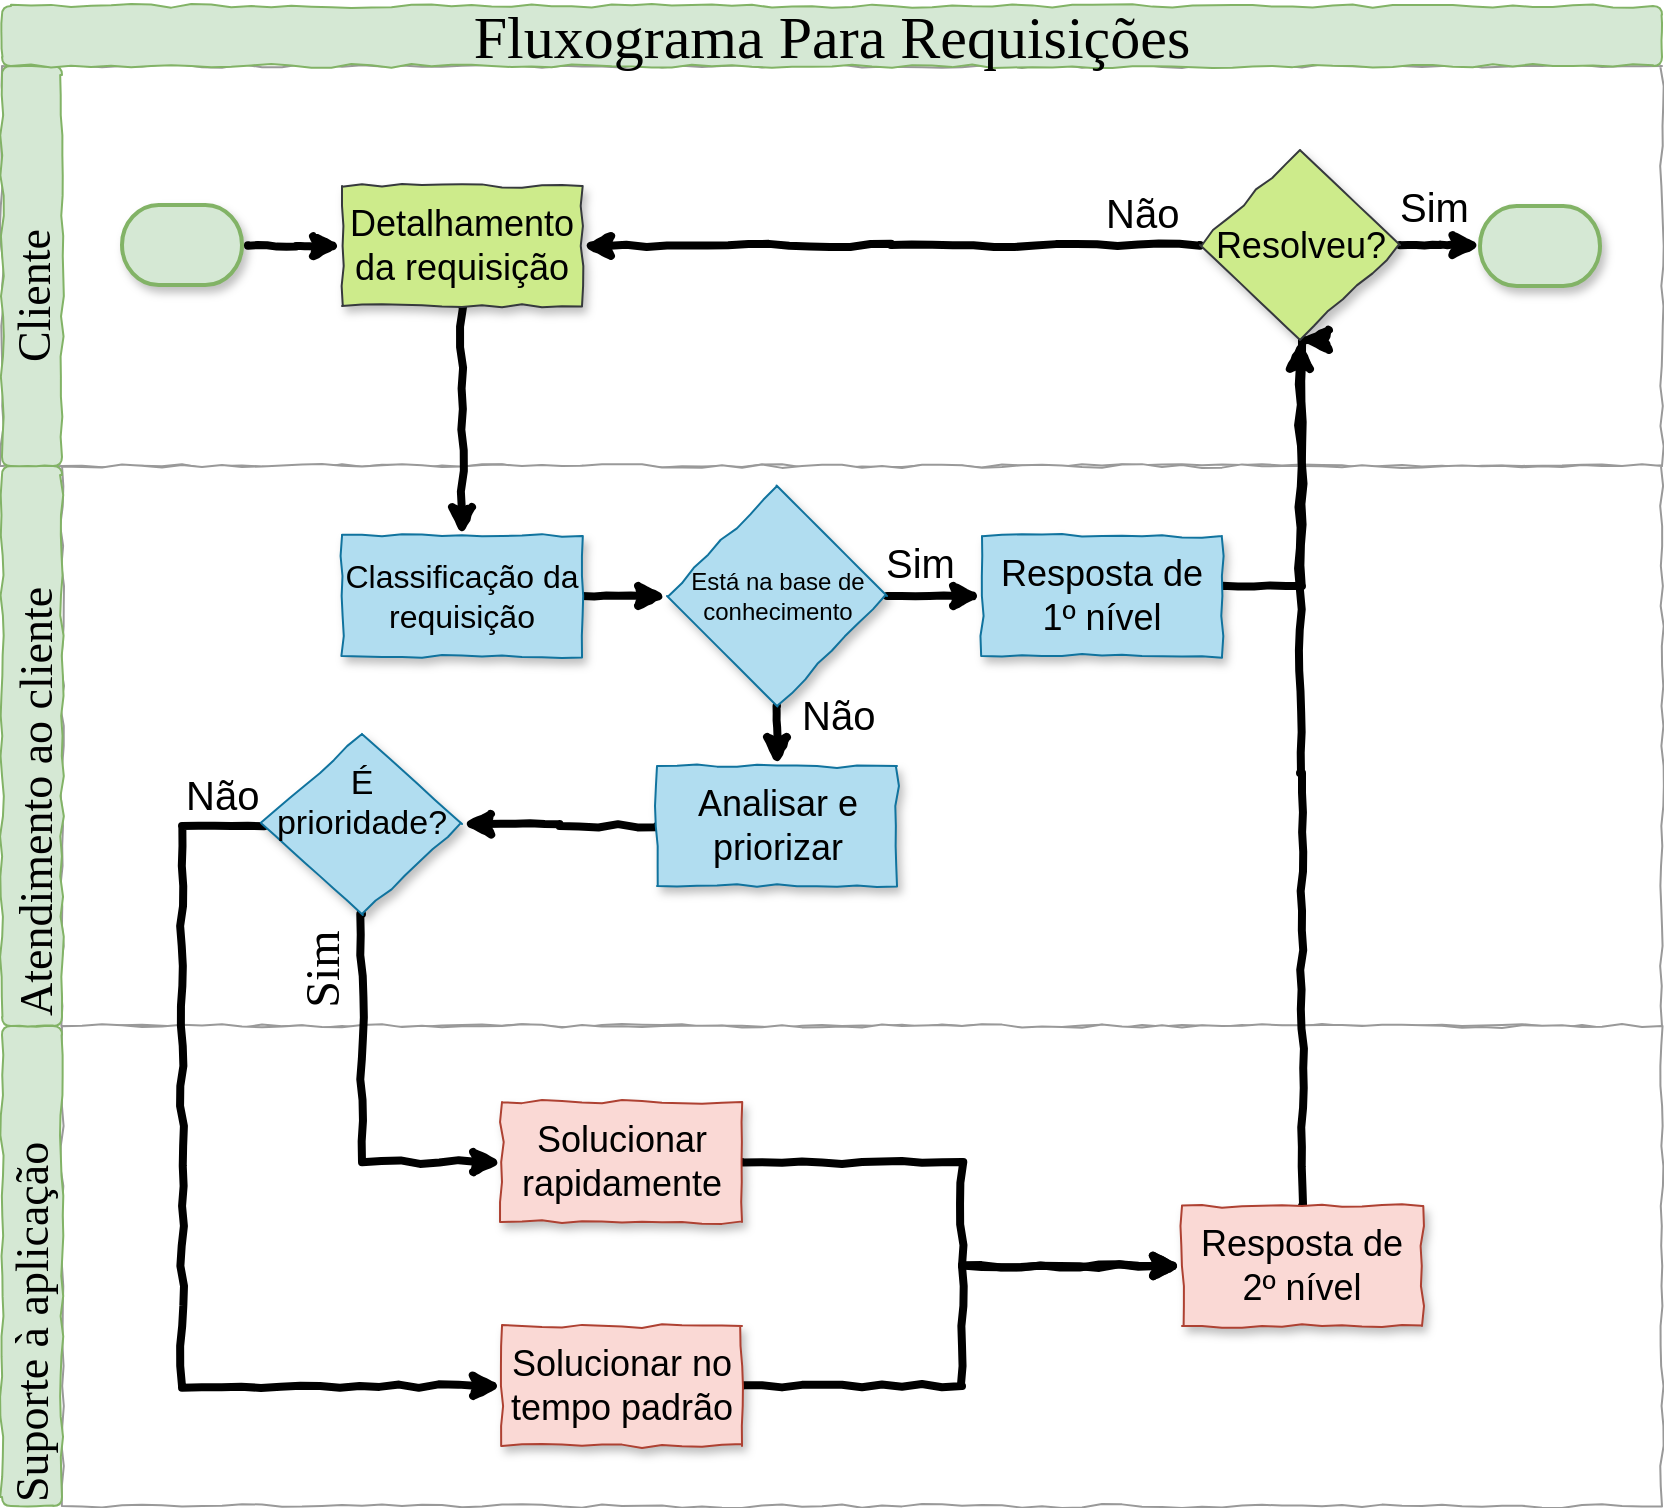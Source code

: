 <mxfile version="12.3.6" type="device" pages="1"><diagram id="u2ItYLWFxyEGp9QPwiY6" name="Page-1"><mxGraphModel dx="1736" dy="2055" grid="1" gridSize="10" guides="1" tooltips="1" connect="1" arrows="1" fold="1" page="1" pageScale="1" pageWidth="827" pageHeight="1169" math="0" shadow="0"><root><mxCell id="0"/><mxCell id="1" parent="0"/><mxCell id="tcDZXr_fKvX9FbTZ3wrO-1" value="" style="rounded=0;whiteSpace=wrap;html=1;comic=1;strokeColor=#999999;" parent="1" vertex="1"><mxGeometry x="370" y="20" width="830" height="200" as="geometry"/></mxCell><mxCell id="tcDZXr_fKvX9FbTZ3wrO-2" value="" style="rounded=0;whiteSpace=wrap;html=1;comic=1;strokeColor=#999999;" parent="1" vertex="1"><mxGeometry x="400" y="220" width="800" height="280" as="geometry"/></mxCell><mxCell id="tcDZXr_fKvX9FbTZ3wrO-3" value="" style="rounded=0;whiteSpace=wrap;html=1;comic=1;strokeColor=#999999;" parent="1" vertex="1"><mxGeometry x="400" y="500" width="800" height="240" as="geometry"/></mxCell><mxCell id="tcDZXr_fKvX9FbTZ3wrO-4" value="" style="rounded=1;whiteSpace=wrap;html=1;comic=1;fillColor=#d5e8d4;strokeColor=#82b366;" parent="1" vertex="1"><mxGeometry x="370" y="500" width="30" height="240" as="geometry"/></mxCell><mxCell id="tcDZXr_fKvX9FbTZ3wrO-6" value="" style="rounded=1;whiteSpace=wrap;html=1;comic=1;fillColor=#d5e8d4;strokeColor=#82b366;" parent="1" vertex="1"><mxGeometry x="370" y="220" width="30" height="280" as="geometry"/></mxCell><mxCell id="tcDZXr_fKvX9FbTZ3wrO-7" value="" style="rounded=1;whiteSpace=wrap;html=1;comic=1;fillColor=#d5e8d4;strokeColor=#82b366;gradientColor=none;" parent="1" vertex="1"><mxGeometry x="370" y="20" width="30" height="200" as="geometry"/></mxCell><mxCell id="tcDZXr_fKvX9FbTZ3wrO-8" value="&lt;font style=&quot;font-size: 23px&quot;&gt;Cliente&lt;/font&gt;" style="text;html=1;resizable=0;points=[];autosize=1;align=left;verticalAlign=top;spacingTop=-4;rotation=-90;fontFamily=Verdana;" parent="1" vertex="1"><mxGeometry x="330" y="110" width="100" height="20" as="geometry"/></mxCell><mxCell id="tcDZXr_fKvX9FbTZ3wrO-9" value="&lt;font style=&quot;font-size: 23px&quot; face=&quot;Verdana&quot;&gt;Atendimento ao cliente&lt;/font&gt;" style="text;html=1;resizable=0;points=[];autosize=1;align=left;verticalAlign=top;spacingTop=-4;rotation=-90;fontSize=21;" parent="1" vertex="1"><mxGeometry x="246" y="342" width="280" height="30" as="geometry"/></mxCell><mxCell id="tcDZXr_fKvX9FbTZ3wrO-10" value="&lt;font style=&quot;font-size: 23px&quot; face=&quot;Verdana&quot;&gt;Suporte à aplicação&lt;/font&gt;" style="text;html=1;resizable=0;points=[];autosize=1;align=left;verticalAlign=top;spacingTop=-4;rotation=-90;rounded=1;" parent="1" vertex="1"><mxGeometry x="259" y="610" width="240" height="20" as="geometry"/></mxCell><mxCell id="tcDZXr_fKvX9FbTZ3wrO-14" style="edgeStyle=orthogonalEdgeStyle;rounded=0;orthogonalLoop=1;jettySize=auto;html=1;entryX=0;entryY=0.5;entryDx=0;entryDy=0;comic=1;strokeWidth=4;" parent="1" target="tcDZXr_fKvX9FbTZ3wrO-12" edge="1"><mxGeometry relative="1" as="geometry"><mxPoint x="493" y="109.667" as="sourcePoint"/></mxGeometry></mxCell><mxCell id="tcDZXr_fKvX9FbTZ3wrO-20" style="edgeStyle=orthogonalEdgeStyle;rounded=0;orthogonalLoop=1;jettySize=auto;html=1;comic=1;strokeWidth=4;" parent="1" source="tcDZXr_fKvX9FbTZ3wrO-12" target="tcDZXr_fKvX9FbTZ3wrO-15" edge="1"><mxGeometry relative="1" as="geometry"/></mxCell><mxCell id="tcDZXr_fKvX9FbTZ3wrO-12" value="&lt;font style=&quot;font-size: 18px&quot;&gt;Detalhamento da requisição&lt;/font&gt;" style="rounded=0;whiteSpace=wrap;html=1;shadow=1;comic=1;fillColor=#cdeb8b;strokeColor=#36393d;" parent="1" vertex="1"><mxGeometry x="540" y="80" width="120" height="60" as="geometry"/></mxCell><mxCell id="tcDZXr_fKvX9FbTZ3wrO-13" style="edgeStyle=orthogonalEdgeStyle;rounded=0;orthogonalLoop=1;jettySize=auto;html=1;exitX=0.5;exitY=1;exitDx=0;exitDy=0;exitPerimeter=0;" parent="1" edge="1"><mxGeometry relative="1" as="geometry"><mxPoint x="453" y="124.667" as="sourcePoint"/><mxPoint x="453" y="125.0" as="targetPoint"/></mxGeometry></mxCell><mxCell id="tcDZXr_fKvX9FbTZ3wrO-19" style="edgeStyle=orthogonalEdgeStyle;rounded=0;orthogonalLoop=1;jettySize=auto;html=1;entryX=0;entryY=0.5;entryDx=0;entryDy=0;comic=1;strokeWidth=4;" parent="1" source="tcDZXr_fKvX9FbTZ3wrO-15" target="tcDZXr_fKvX9FbTZ3wrO-17" edge="1"><mxGeometry relative="1" as="geometry"/></mxCell><mxCell id="tcDZXr_fKvX9FbTZ3wrO-15" value="&lt;font style=&quot;font-size: 16px&quot;&gt;Classificação da requisição&lt;/font&gt;" style="rounded=0;whiteSpace=wrap;html=1;shadow=1;comic=1;fillColor=#b1ddf0;strokeColor=#10739e;" parent="1" vertex="1"><mxGeometry x="540" y="255" width="120" height="60" as="geometry"/></mxCell><mxCell id="tcDZXr_fKvX9FbTZ3wrO-22" style="edgeStyle=orthogonalEdgeStyle;rounded=0;orthogonalLoop=1;jettySize=auto;html=1;comic=1;strokeWidth=4;" parent="1" source="tcDZXr_fKvX9FbTZ3wrO-17" target="tcDZXr_fKvX9FbTZ3wrO-21" edge="1"><mxGeometry relative="1" as="geometry"/></mxCell><mxCell id="z_y-YtV2QEBlshbPkjac-4" style="edgeStyle=orthogonalEdgeStyle;rounded=0;orthogonalLoop=1;jettySize=auto;html=1;exitX=0.5;exitY=1;exitDx=0;exitDy=0;entryX=0.5;entryY=0;entryDx=0;entryDy=0;fontSize=14;comic=1;strokeWidth=4;" edge="1" parent="1" source="tcDZXr_fKvX9FbTZ3wrO-17" target="tcDZXr_fKvX9FbTZ3wrO-27"><mxGeometry relative="1" as="geometry"/></mxCell><mxCell id="tcDZXr_fKvX9FbTZ3wrO-17" value="Está na base de &lt;br&gt;conhecimento" style="rhombus;whiteSpace=wrap;html=1;shadow=1;comic=1;fillColor=#b1ddf0;strokeColor=#10739e;" parent="1" vertex="1"><mxGeometry x="702.5" y="230" width="110" height="110" as="geometry"/></mxCell><mxCell id="tcDZXr_fKvX9FbTZ3wrO-26" style="edgeStyle=orthogonalEdgeStyle;rounded=0;orthogonalLoop=1;jettySize=auto;html=1;entryX=0.5;entryY=1;entryDx=0;entryDy=0;comic=1;strokeWidth=4;" parent="1" source="tcDZXr_fKvX9FbTZ3wrO-21" target="tcDZXr_fKvX9FbTZ3wrO-23" edge="1"><mxGeometry relative="1" as="geometry"><Array as="points"><mxPoint x="1020" y="280"/></Array></mxGeometry></mxCell><mxCell id="tcDZXr_fKvX9FbTZ3wrO-21" value="&lt;font style=&quot;font-size: 18px&quot;&gt;Resposta de 1º nível&lt;/font&gt;" style="rounded=0;whiteSpace=wrap;html=1;shadow=1;comic=1;fillColor=#b1ddf0;strokeColor=#10739e;" parent="1" vertex="1"><mxGeometry x="860" y="255" width="120" height="60" as="geometry"/></mxCell><mxCell id="tcDZXr_fKvX9FbTZ3wrO-24" style="edgeStyle=orthogonalEdgeStyle;rounded=0;orthogonalLoop=1;jettySize=auto;html=1;entryX=1;entryY=0.5;entryDx=0;entryDy=0;comic=1;strokeWidth=4;" parent="1" source="tcDZXr_fKvX9FbTZ3wrO-23" target="tcDZXr_fKvX9FbTZ3wrO-12" edge="1"><mxGeometry relative="1" as="geometry"/></mxCell><mxCell id="tcDZXr_fKvX9FbTZ3wrO-25" style="edgeStyle=orthogonalEdgeStyle;rounded=0;orthogonalLoop=1;jettySize=auto;html=1;entryX=0;entryY=0.5;entryDx=0;entryDy=0;entryPerimeter=0;comic=1;strokeWidth=4;" parent="1" source="tcDZXr_fKvX9FbTZ3wrO-23" edge="1"><mxGeometry relative="1" as="geometry"><mxPoint x="1109.667" y="109.667" as="targetPoint"/></mxGeometry></mxCell><mxCell id="tcDZXr_fKvX9FbTZ3wrO-23" value="&lt;font style=&quot;font-size: 18px&quot;&gt;Resolveu?&amp;nbsp;&lt;/font&gt;" style="rhombus;whiteSpace=wrap;html=1;shadow=1;comic=1;fillColor=#cdeb8b;strokeColor=#36393d;fontSize=14;align=right;" parent="1" vertex="1"><mxGeometry x="969" y="62" width="100" height="95" as="geometry"/></mxCell><mxCell id="tcDZXr_fKvX9FbTZ3wrO-30" style="edgeStyle=orthogonalEdgeStyle;rounded=0;orthogonalLoop=1;jettySize=auto;html=1;entryX=1;entryY=0.5;entryDx=0;entryDy=0;comic=1;strokeWidth=4;" parent="1" source="tcDZXr_fKvX9FbTZ3wrO-27" target="tcDZXr_fKvX9FbTZ3wrO-28" edge="1"><mxGeometry relative="1" as="geometry"/></mxCell><mxCell id="tcDZXr_fKvX9FbTZ3wrO-27" value="&lt;font style=&quot;font-size: 18px&quot;&gt;Analisar e priorizar&lt;/font&gt;" style="rounded=0;whiteSpace=wrap;html=1;shadow=1;comic=1;fillColor=#b1ddf0;strokeColor=#10739e;" parent="1" vertex="1"><mxGeometry x="697.5" y="370" width="120" height="60" as="geometry"/></mxCell><mxCell id="tcDZXr_fKvX9FbTZ3wrO-32" style="edgeStyle=orthogonalEdgeStyle;rounded=0;orthogonalLoop=1;jettySize=auto;html=1;entryX=0;entryY=0.5;entryDx=0;entryDy=0;comic=1;strokeWidth=4;" parent="1" source="tcDZXr_fKvX9FbTZ3wrO-28" target="tcDZXr_fKvX9FbTZ3wrO-31" edge="1"><mxGeometry relative="1" as="geometry"><Array as="points"><mxPoint x="550" y="568"/></Array></mxGeometry></mxCell><mxCell id="tcDZXr_fKvX9FbTZ3wrO-34" style="edgeStyle=orthogonalEdgeStyle;rounded=0;orthogonalLoop=1;jettySize=auto;html=1;entryX=0;entryY=0.5;entryDx=0;entryDy=0;comic=1;strokeWidth=4;" parent="1" source="tcDZXr_fKvX9FbTZ3wrO-28" target="tcDZXr_fKvX9FbTZ3wrO-33" edge="1"><mxGeometry relative="1" as="geometry"><Array as="points"><mxPoint x="460" y="400"/><mxPoint x="460" y="680"/></Array></mxGeometry></mxCell><mxCell id="tcDZXr_fKvX9FbTZ3wrO-28" value="&lt;font style=&quot;font-size: 17px&quot;&gt;É prioridade?&lt;br&gt;&lt;br&gt;&lt;/font&gt;" style="rhombus;whiteSpace=wrap;html=1;shadow=1;comic=1;fillColor=#b1ddf0;strokeColor=#10739e;fontSize=14;" parent="1" vertex="1"><mxGeometry x="500" y="354" width="100" height="90" as="geometry"/></mxCell><mxCell id="tcDZXr_fKvX9FbTZ3wrO-37" style="edgeStyle=orthogonalEdgeStyle;rounded=0;orthogonalLoop=1;jettySize=auto;html=1;entryX=0;entryY=0.5;entryDx=0;entryDy=0;comic=1;strokeWidth=4;" parent="1" source="tcDZXr_fKvX9FbTZ3wrO-31" target="tcDZXr_fKvX9FbTZ3wrO-35" edge="1"><mxGeometry relative="1" as="geometry"/></mxCell><mxCell id="tcDZXr_fKvX9FbTZ3wrO-31" value="&lt;font style=&quot;font-size: 18px&quot;&gt;Solucionar rapidamente&lt;/font&gt;" style="rounded=0;whiteSpace=wrap;html=1;shadow=1;comic=1;fillColor=#fad9d5;strokeColor=#ae4132;" parent="1" vertex="1"><mxGeometry x="620" y="538" width="120" height="60" as="geometry"/></mxCell><mxCell id="tcDZXr_fKvX9FbTZ3wrO-39" style="edgeStyle=orthogonalEdgeStyle;rounded=0;orthogonalLoop=1;jettySize=auto;html=1;comic=1;strokeWidth=4;" parent="1" source="tcDZXr_fKvX9FbTZ3wrO-33" target="tcDZXr_fKvX9FbTZ3wrO-35" edge="1"><mxGeometry relative="1" as="geometry"/></mxCell><mxCell id="tcDZXr_fKvX9FbTZ3wrO-33" value="&lt;font style=&quot;font-size: 18px&quot;&gt;Solucionar no tempo padrão&lt;/font&gt;" style="rounded=0;whiteSpace=wrap;html=1;shadow=1;comic=1;fillColor=#fad9d5;strokeColor=#ae4132;" parent="1" vertex="1"><mxGeometry x="620" y="650" width="120" height="60" as="geometry"/></mxCell><mxCell id="tcDZXr_fKvX9FbTZ3wrO-36" style="edgeStyle=orthogonalEdgeStyle;rounded=0;orthogonalLoop=1;jettySize=auto;html=1;entryX=0.5;entryY=1;entryDx=0;entryDy=0;comic=1;strokeWidth=4;" parent="1" source="tcDZXr_fKvX9FbTZ3wrO-35" target="tcDZXr_fKvX9FbTZ3wrO-23" edge="1"><mxGeometry relative="1" as="geometry"/></mxCell><mxCell id="tcDZXr_fKvX9FbTZ3wrO-35" value="&lt;font style=&quot;font-size: 18px&quot;&gt;Resposta de 2º nível&lt;/font&gt;" style="rounded=0;whiteSpace=wrap;html=1;shadow=1;comic=1;fillColor=#fad9d5;strokeColor=#ae4132;" parent="1" vertex="1"><mxGeometry x="960" y="590" width="120" height="60" as="geometry"/></mxCell><mxCell id="tcDZXr_fKvX9FbTZ3wrO-44" value="&lt;font style=&quot;font-size: 20px&quot;&gt;Sim&lt;/font&gt;" style="text;html=1;resizable=0;points=[];autosize=1;align=left;verticalAlign=top;spacingTop=-4;comic=1;fontSize=20;" parent="1" vertex="1"><mxGeometry x="1067" y="76" width="50" height="30" as="geometry"/></mxCell><mxCell id="tcDZXr_fKvX9FbTZ3wrO-46" value="&lt;font style=&quot;font-size: 20px;&quot;&gt;Não&lt;/font&gt;" style="text;html=1;resizable=0;points=[];autosize=1;align=left;verticalAlign=top;spacingTop=-4;comic=1;fontSize=20;" parent="1" vertex="1"><mxGeometry x="920" y="79" width="50" height="30" as="geometry"/></mxCell><mxCell id="w_YI60OYYsoQ7tG4JKSk-1" value="&lt;font style=&quot;font-size: 30px&quot;&gt;Fluxograma Para Requisições&lt;/font&gt;" style="rounded=1;whiteSpace=wrap;html=1;comic=1;fillColor=#d5e8d4;strokeColor=#82b366;fontFamily=Verdana;" parent="1" vertex="1"><mxGeometry x="370" y="-10" width="830" height="30" as="geometry"/></mxCell><mxCell id="emRVYmv7tRlCGRFVh5GR-3" value="&lt;font style=&quot;font-size: 20px&quot;&gt;Não&lt;/font&gt;" style="text;html=1;resizable=0;points=[];autosize=1;align=left;verticalAlign=top;spacingTop=-4;comic=1;" parent="1" vertex="1"><mxGeometry x="767.5" y="330" width="50" height="20" as="geometry"/></mxCell><mxCell id="emRVYmv7tRlCGRFVh5GR-4" value="&lt;font style=&quot;font-size: 20px&quot;&gt;Não&lt;/font&gt;" style="text;html=1;resizable=0;points=[];autosize=1;align=left;verticalAlign=top;spacingTop=-4;comic=1;" parent="1" vertex="1"><mxGeometry x="460" y="370" width="50" height="20" as="geometry"/></mxCell><mxCell id="emRVYmv7tRlCGRFVh5GR-5" value="&lt;font style=&quot;font-size: 20px;&quot;&gt;Sim&lt;/font&gt;" style="text;html=1;resizable=0;points=[];autosize=1;align=left;verticalAlign=top;spacingTop=-4;comic=1;fontSize=20;" parent="1" vertex="1"><mxGeometry x="810" y="254" width="50" height="30" as="geometry"/></mxCell><mxCell id="z_y-YtV2QEBlshbPkjac-1" value="" style="strokeWidth=2;html=1;shape=mxgraph.flowchart.terminator;whiteSpace=wrap;shadow=1;fillColor=#d5e8d4;strokeColor=#82b366;" vertex="1" parent="1"><mxGeometry x="430" y="89.5" width="60" height="40" as="geometry"/></mxCell><mxCell id="z_y-YtV2QEBlshbPkjac-2" value="" style="strokeWidth=2;html=1;shape=mxgraph.flowchart.terminator;whiteSpace=wrap;shadow=1;fillColor=#d5e8d4;strokeColor=#82b366;" vertex="1" parent="1"><mxGeometry x="1109" y="90" width="60" height="40" as="geometry"/></mxCell><mxCell id="z_y-YtV2QEBlshbPkjac-8" value="&lt;font style=&quot;font-size: 24px&quot;&gt;Sim&lt;br&gt;&lt;/font&gt;" style="text;html=1;align=center;verticalAlign=middle;whiteSpace=wrap;rounded=0;fontFamily=Verdana;fontSize=24;shadow=1;comic=1;rotation=-90;" vertex="1" parent="1"><mxGeometry x="510" y="460" width="40" height="23" as="geometry"/></mxCell></root></mxGraphModel></diagram></mxfile>